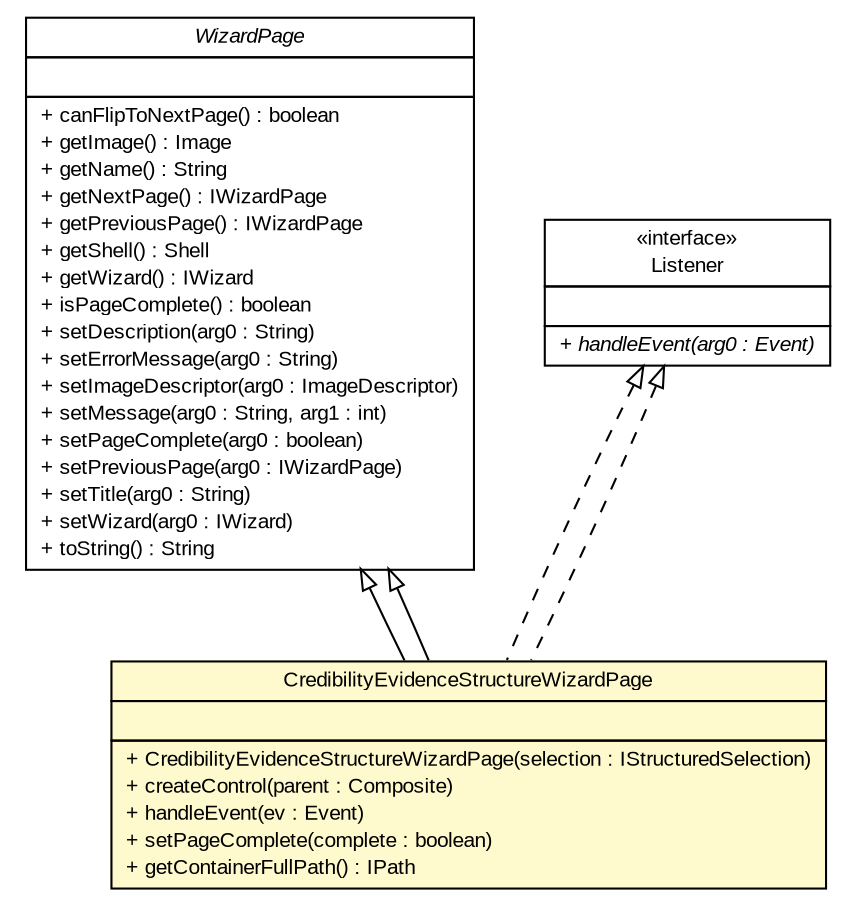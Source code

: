 #!/usr/local/bin/dot
#
# Class diagram 
# Generated by UMLGraph version R5_6-24-gf6e263 (http://www.umlgraph.org/)
#

digraph G {
	edge [fontname="arial",fontsize=10,labelfontname="arial",labelfontsize=10];
	node [fontname="arial",fontsize=10,shape=plaintext];
	nodesep=0.25;
	ranksep=0.5;
	// gov.sandia.cf.parts.wizards.CredibilityEvidenceStructureWizardPage
	c72228 [label=<<table title="gov.sandia.cf.parts.wizards.CredibilityEvidenceStructureWizardPage" border="0" cellborder="1" cellspacing="0" cellpadding="2" port="p" bgcolor="lemonChiffon" href="./CredibilityEvidenceStructureWizardPage.html">
		<tr><td><table border="0" cellspacing="0" cellpadding="1">
<tr><td align="center" balign="center"> CredibilityEvidenceStructureWizardPage </td></tr>
		</table></td></tr>
		<tr><td><table border="0" cellspacing="0" cellpadding="1">
<tr><td align="left" balign="left">  </td></tr>
		</table></td></tr>
		<tr><td><table border="0" cellspacing="0" cellpadding="1">
<tr><td align="left" balign="left"> + CredibilityEvidenceStructureWizardPage(selection : IStructuredSelection) </td></tr>
<tr><td align="left" balign="left"> + createControl(parent : Composite) </td></tr>
<tr><td align="left" balign="left"> + handleEvent(ev : Event) </td></tr>
<tr><td align="left" balign="left"> + setPageComplete(complete : boolean) </td></tr>
<tr><td align="left" balign="left"> + getContainerFullPath() : IPath </td></tr>
		</table></td></tr>
		</table>>, URL="./CredibilityEvidenceStructureWizardPage.html", fontname="arial", fontcolor="black", fontsize=10.0];
	//gov.sandia.cf.parts.wizards.CredibilityEvidenceStructureWizardPage extends org.eclipse.jface.wizard.WizardPage
	c72261:p -> c72228:p [dir=back,arrowtail=empty];
	//gov.sandia.cf.parts.wizards.CredibilityEvidenceStructureWizardPage implements org.eclipse.swt.widgets.Listener
	c72262:p -> c72228:p [dir=back,arrowtail=empty,style=dashed];
	//gov.sandia.cf.parts.wizards.CredibilityEvidenceStructureWizardPage extends org.eclipse.jface.wizard.WizardPage
	c72261:p -> c72228:p [dir=back,arrowtail=empty];
	//gov.sandia.cf.parts.wizards.CredibilityEvidenceStructureWizardPage implements org.eclipse.swt.widgets.Listener
	c72262:p -> c72228:p [dir=back,arrowtail=empty,style=dashed];
	// org.eclipse.jface.wizard.WizardPage
	c72261 [label=<<table title="org.eclipse.jface.wizard.WizardPage" border="0" cellborder="1" cellspacing="0" cellpadding="2" port="p" href="http://java.sun.com/j2se/1.4.2/docs/api/org/eclipse/jface/wizard/WizardPage.html">
		<tr><td><table border="0" cellspacing="0" cellpadding="1">
<tr><td align="center" balign="center"><font face="arial italic"> WizardPage </font></td></tr>
		</table></td></tr>
		<tr><td><table border="0" cellspacing="0" cellpadding="1">
<tr><td align="left" balign="left">  </td></tr>
		</table></td></tr>
		<tr><td><table border="0" cellspacing="0" cellpadding="1">
<tr><td align="left" balign="left"> + canFlipToNextPage() : boolean </td></tr>
<tr><td align="left" balign="left"> + getImage() : Image </td></tr>
<tr><td align="left" balign="left"> + getName() : String </td></tr>
<tr><td align="left" balign="left"> + getNextPage() : IWizardPage </td></tr>
<tr><td align="left" balign="left"> + getPreviousPage() : IWizardPage </td></tr>
<tr><td align="left" balign="left"> + getShell() : Shell </td></tr>
<tr><td align="left" balign="left"> + getWizard() : IWizard </td></tr>
<tr><td align="left" balign="left"> + isPageComplete() : boolean </td></tr>
<tr><td align="left" balign="left"> + setDescription(arg0 : String) </td></tr>
<tr><td align="left" balign="left"> + setErrorMessage(arg0 : String) </td></tr>
<tr><td align="left" balign="left"> + setImageDescriptor(arg0 : ImageDescriptor) </td></tr>
<tr><td align="left" balign="left"> + setMessage(arg0 : String, arg1 : int) </td></tr>
<tr><td align="left" balign="left"> + setPageComplete(arg0 : boolean) </td></tr>
<tr><td align="left" balign="left"> + setPreviousPage(arg0 : IWizardPage) </td></tr>
<tr><td align="left" balign="left"> + setTitle(arg0 : String) </td></tr>
<tr><td align="left" balign="left"> + setWizard(arg0 : IWizard) </td></tr>
<tr><td align="left" balign="left"> + toString() : String </td></tr>
		</table></td></tr>
		</table>>, URL="http://java.sun.com/j2se/1.4.2/docs/api/org/eclipse/jface/wizard/WizardPage.html", fontname="arial", fontcolor="black", fontsize=10.0];
	// org.eclipse.swt.widgets.Listener
	c72262 [label=<<table title="org.eclipse.swt.widgets.Listener" border="0" cellborder="1" cellspacing="0" cellpadding="2" port="p" href="http://java.sun.com/j2se/1.4.2/docs/api/org/eclipse/swt/widgets/Listener.html">
		<tr><td><table border="0" cellspacing="0" cellpadding="1">
<tr><td align="center" balign="center"> &#171;interface&#187; </td></tr>
<tr><td align="center" balign="center"> Listener </td></tr>
		</table></td></tr>
		<tr><td><table border="0" cellspacing="0" cellpadding="1">
<tr><td align="left" balign="left">  </td></tr>
		</table></td></tr>
		<tr><td><table border="0" cellspacing="0" cellpadding="1">
<tr><td align="left" balign="left"><font face="arial italic" point-size="10.0"> + handleEvent(arg0 : Event) </font></td></tr>
		</table></td></tr>
		</table>>, URL="http://java.sun.com/j2se/1.4.2/docs/api/org/eclipse/swt/widgets/Listener.html", fontname="arial", fontcolor="black", fontsize=10.0];
}

